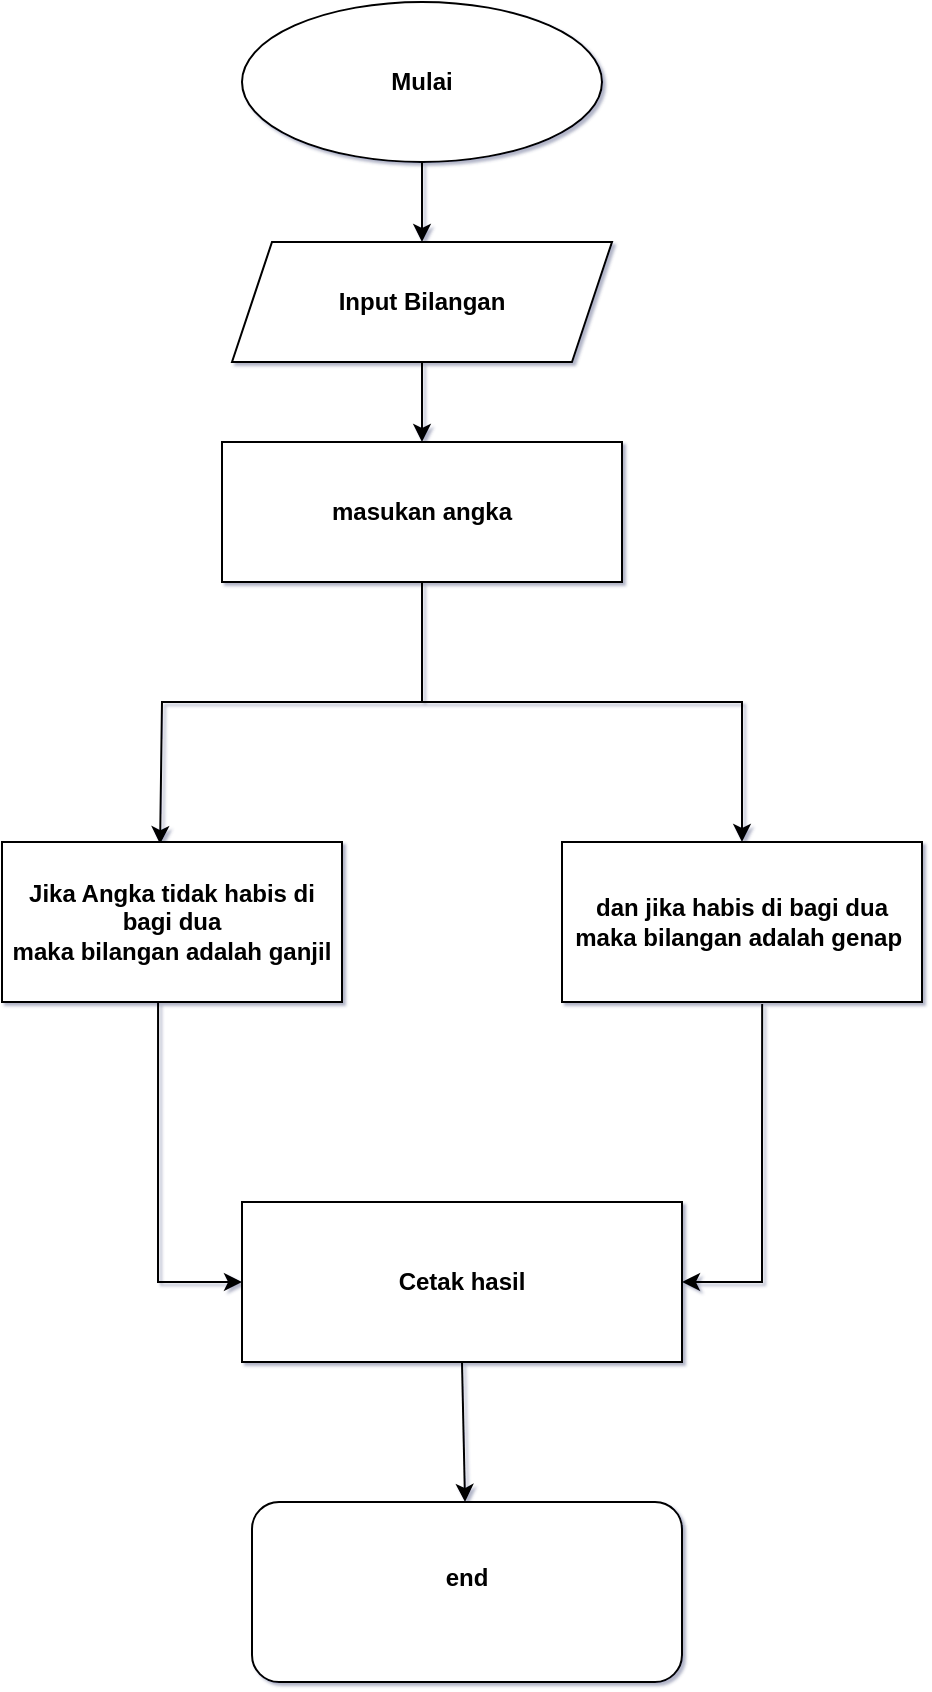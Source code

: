 <mxfile version="24.7.13">
  <diagram name="Page-1" id="xz9weHuRt4lgYxSu-nPy">
    <mxGraphModel grid="1" page="1" gridSize="10" guides="1" tooltips="1" connect="1" arrows="1" fold="1" pageScale="1" pageWidth="850" pageHeight="1100" math="0" shadow="1">
      <root>
        <mxCell id="0" />
        <mxCell id="1" parent="0" />
        <mxCell id="5b9aFp2Xyh7HG5Ll0Dx7-1" value="&lt;b&gt;Mulai&lt;/b&gt;" style="ellipse;whiteSpace=wrap;html=1;" vertex="1" parent="1">
          <mxGeometry x="310" y="90" width="180" height="80" as="geometry" />
        </mxCell>
        <mxCell id="5b9aFp2Xyh7HG5Ll0Dx7-2" value="" style="endArrow=classic;html=1;rounded=0;exitX=0.5;exitY=1;exitDx=0;exitDy=0;" edge="1" parent="1" source="5b9aFp2Xyh7HG5Ll0Dx7-1" target="5b9aFp2Xyh7HG5Ll0Dx7-3">
          <mxGeometry width="50" height="50" relative="1" as="geometry">
            <mxPoint x="400" y="430" as="sourcePoint" />
            <mxPoint x="400" y="230" as="targetPoint" />
          </mxGeometry>
        </mxCell>
        <mxCell id="5b9aFp2Xyh7HG5Ll0Dx7-3" value="&lt;b&gt;Input Bilangan&lt;/b&gt;" style="shape=parallelogram;perimeter=parallelogramPerimeter;whiteSpace=wrap;html=1;fixedSize=1;" vertex="1" parent="1">
          <mxGeometry x="305" y="210" width="190" height="60" as="geometry" />
        </mxCell>
        <mxCell id="5b9aFp2Xyh7HG5Ll0Dx7-5" value="" style="endArrow=classic;html=1;rounded=0;exitX=0.5;exitY=1;exitDx=0;exitDy=0;" edge="1" parent="1" source="5b9aFp2Xyh7HG5Ll0Dx7-3" target="5b9aFp2Xyh7HG5Ll0Dx7-6">
          <mxGeometry width="50" height="50" relative="1" as="geometry">
            <mxPoint x="400" y="430" as="sourcePoint" />
            <mxPoint x="400" y="340" as="targetPoint" />
          </mxGeometry>
        </mxCell>
        <mxCell id="5b9aFp2Xyh7HG5Ll0Dx7-6" value="&lt;b&gt;masukan angka&lt;/b&gt;" style="rounded=0;whiteSpace=wrap;html=1;" vertex="1" parent="1">
          <mxGeometry x="300" y="310" width="200" height="70" as="geometry" />
        </mxCell>
        <mxCell id="5b9aFp2Xyh7HG5Ll0Dx7-7" value="" style="endArrow=classic;html=1;rounded=0;exitX=0.5;exitY=1;exitDx=0;exitDy=0;entryX=0.465;entryY=0.013;entryDx=0;entryDy=0;entryPerimeter=0;" edge="1" parent="1" source="5b9aFp2Xyh7HG5Ll0Dx7-6" target="5b9aFp2Xyh7HG5Ll0Dx7-10">
          <mxGeometry width="50" height="50" relative="1" as="geometry">
            <mxPoint x="400" y="430" as="sourcePoint" />
            <mxPoint x="270" y="520" as="targetPoint" />
            <Array as="points">
              <mxPoint x="400" y="440" />
              <mxPoint x="270" y="440" />
            </Array>
          </mxGeometry>
        </mxCell>
        <mxCell id="5b9aFp2Xyh7HG5Ll0Dx7-9" value="" style="endArrow=classic;html=1;rounded=0;entryX=0.5;entryY=0;entryDx=0;entryDy=0;" edge="1" parent="1" target="5b9aFp2Xyh7HG5Ll0Dx7-13">
          <mxGeometry width="50" height="50" relative="1" as="geometry">
            <mxPoint x="400" y="440" as="sourcePoint" />
            <mxPoint x="560" y="520" as="targetPoint" />
            <Array as="points">
              <mxPoint x="560" y="440" />
            </Array>
          </mxGeometry>
        </mxCell>
        <mxCell id="5b9aFp2Xyh7HG5Ll0Dx7-10" value="&lt;b&gt;Jika Angka tidak habis di bagi dua&lt;/b&gt;&lt;div&gt;&lt;b&gt;maka bilangan adalah ganjil&lt;/b&gt;&lt;/div&gt;" style="rounded=0;whiteSpace=wrap;html=1;" vertex="1" parent="1">
          <mxGeometry x="190" y="510" width="170" height="80" as="geometry" />
        </mxCell>
        <mxCell id="5b9aFp2Xyh7HG5Ll0Dx7-13" value="&lt;b&gt;dan jika habis di bagi dua maka bilangan adalah genap&amp;nbsp;&lt;/b&gt;" style="rounded=0;whiteSpace=wrap;html=1;" vertex="1" parent="1">
          <mxGeometry x="470" y="510" width="180" height="80" as="geometry" />
        </mxCell>
        <mxCell id="5b9aFp2Xyh7HG5Ll0Dx7-15" value="" style="endArrow=classic;html=1;rounded=0;entryX=0;entryY=0.5;entryDx=0;entryDy=0;exitX=0.459;exitY=1;exitDx=0;exitDy=0;exitPerimeter=0;" edge="1" parent="1" source="5b9aFp2Xyh7HG5Ll0Dx7-10" target="5b9aFp2Xyh7HG5Ll0Dx7-17">
          <mxGeometry width="50" height="50" relative="1" as="geometry">
            <mxPoint x="280" y="592" as="sourcePoint" />
            <mxPoint x="230" y="740" as="targetPoint" />
            <Array as="points">
              <mxPoint x="268" y="670" />
              <mxPoint x="268" y="700" />
              <mxPoint x="268" y="730" />
            </Array>
          </mxGeometry>
        </mxCell>
        <mxCell id="5b9aFp2Xyh7HG5Ll0Dx7-16" value="" style="endArrow=classic;html=1;rounded=0;exitX=0.556;exitY=1.013;exitDx=0;exitDy=0;exitPerimeter=0;entryX=1;entryY=0.5;entryDx=0;entryDy=0;" edge="1" parent="1" source="5b9aFp2Xyh7HG5Ll0Dx7-13" target="5b9aFp2Xyh7HG5Ll0Dx7-17">
          <mxGeometry width="50" height="50" relative="1" as="geometry">
            <mxPoint x="400" y="630" as="sourcePoint" />
            <mxPoint x="560" y="710" as="targetPoint" />
            <Array as="points">
              <mxPoint x="570" y="660" />
              <mxPoint x="570" y="730" />
            </Array>
          </mxGeometry>
        </mxCell>
        <mxCell id="5b9aFp2Xyh7HG5Ll0Dx7-17" value="&lt;b&gt;Cetak hasil&lt;/b&gt;" style="rounded=0;whiteSpace=wrap;html=1;" vertex="1" parent="1">
          <mxGeometry x="310" y="690" width="220" height="80" as="geometry" />
        </mxCell>
        <mxCell id="5b9aFp2Xyh7HG5Ll0Dx7-18" value="" style="endArrow=classic;html=1;rounded=0;exitX=0.5;exitY=1;exitDx=0;exitDy=0;" edge="1" parent="1" source="5b9aFp2Xyh7HG5Ll0Dx7-17" target="5b9aFp2Xyh7HG5Ll0Dx7-19">
          <mxGeometry width="50" height="50" relative="1" as="geometry">
            <mxPoint x="400" y="630" as="sourcePoint" />
            <mxPoint x="420" y="860" as="targetPoint" />
          </mxGeometry>
        </mxCell>
        <mxCell id="5b9aFp2Xyh7HG5Ll0Dx7-19" value="&lt;b&gt;end&lt;/b&gt;&lt;div&gt;&lt;b&gt;&lt;br&gt;&lt;/b&gt;&lt;/div&gt;" style="rounded=1;whiteSpace=wrap;html=1;" vertex="1" parent="1">
          <mxGeometry x="315" y="840" width="215" height="90" as="geometry" />
        </mxCell>
      </root>
    </mxGraphModel>
  </diagram>
</mxfile>
